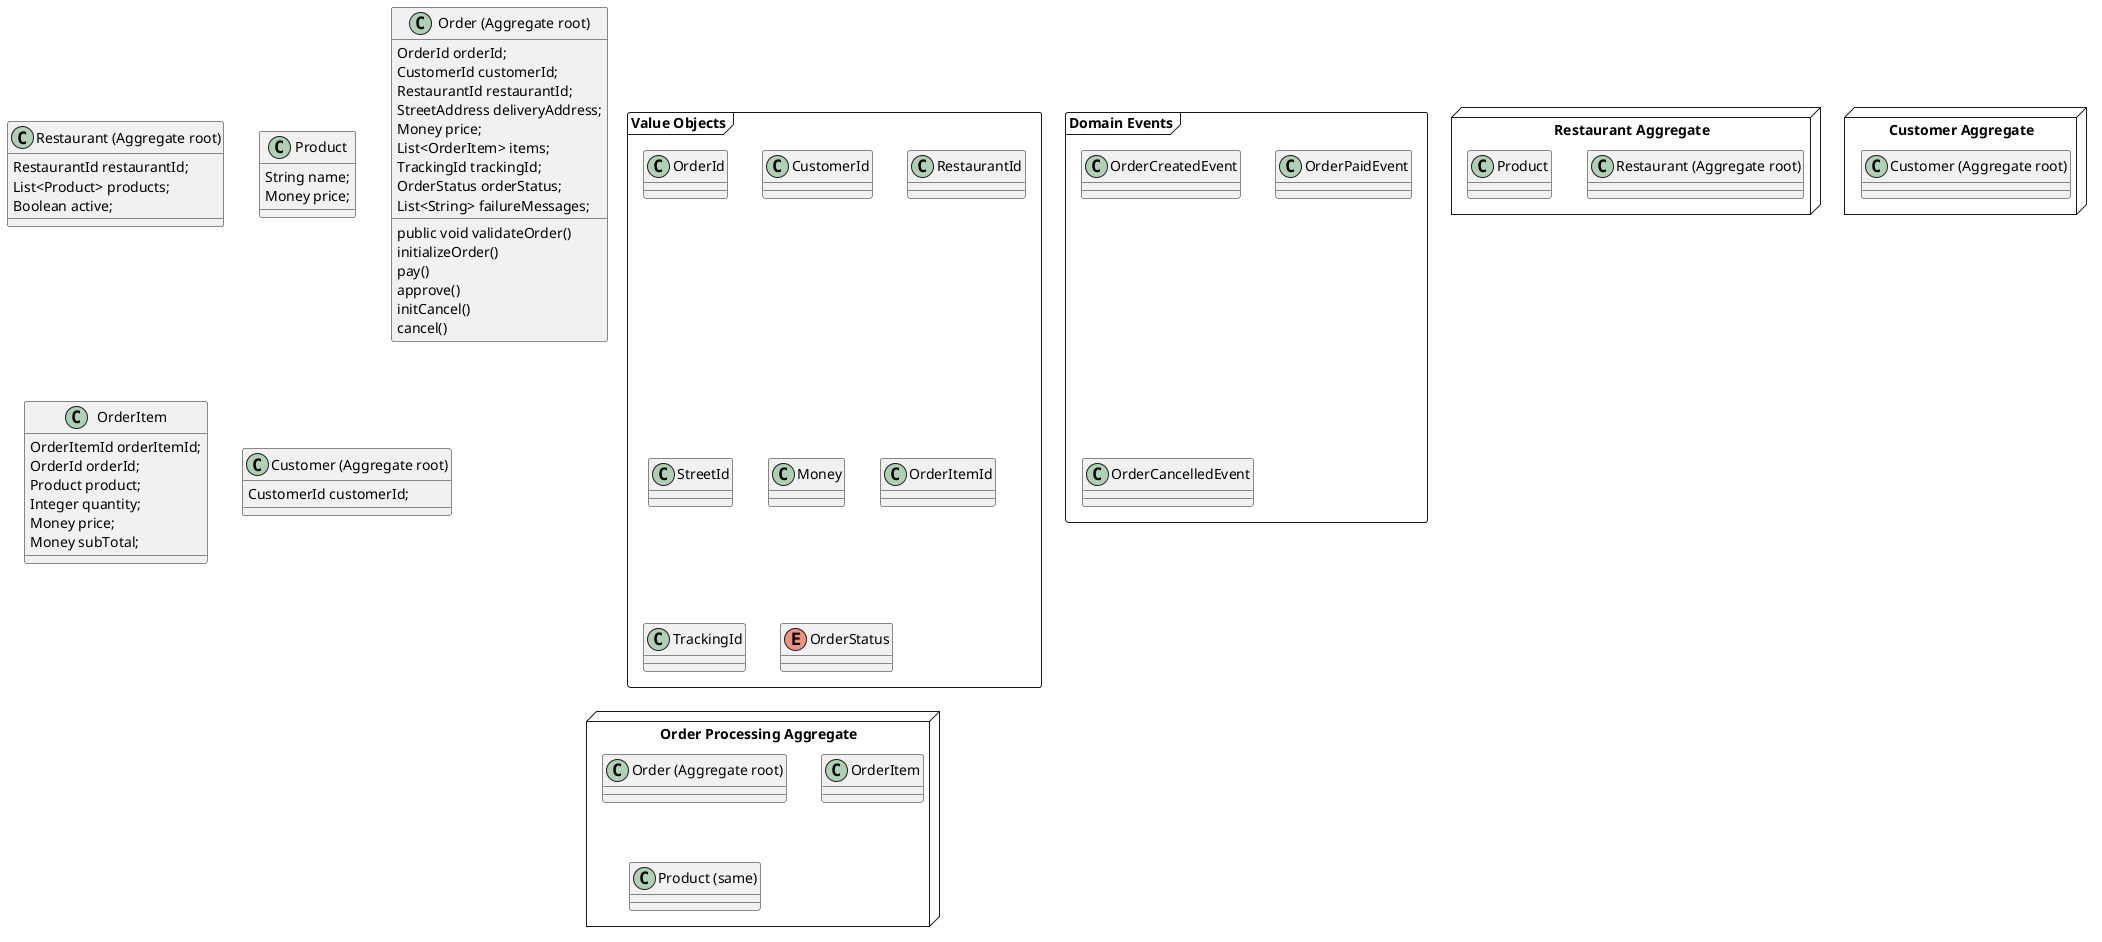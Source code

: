 @startuml
'value objects
frame "Value Objects"{

class OrderId

class CustomerId

class RestaurantId

class StreetId

class Money

class OrderItemId

class TrackingId

enum OrderStatus

}

'domain events
frame "Domain Events"{
class OrderCreatedEvent

class OrderPaidEvent

class OrderCancelledEvent

}


' aggregate roots
node "Order Processing Aggregate"{
class "Order (Aggregate root)"

class OrderItem

class "Product (same)"
}

node "Restaurant Aggregate"{

class "Restaurant (Aggregate root)"

class Product

}


node "Customer Aggregate"{
class "Customer (Aggregate root)"


}



' classes with field variables and methods

class "Restaurant (Aggregate root)"{

RestaurantId restaurantId;
List<Product> products;
Boolean active;

}
class Product{

String name;
Money price;

}


class "Order (Aggregate root)"{
OrderId orderId;
CustomerId customerId;
RestaurantId restaurantId;
StreetAddress deliveryAddress;
Money price;
List<OrderItem> items;
TrackingId trackingId;
OrderStatus orderStatus;
List<String> failureMessages;

public void validateOrder()
initializeOrder()
pay()
approve()
initCancel()
cancel()
}

class OrderItem{

OrderItemId orderItemId;
OrderId orderId;
Product product;
Integer quantity;
Money price;
Money subTotal;

}

class "Customer (Aggregate root)"{
CustomerId customerId;
}
@enduml


